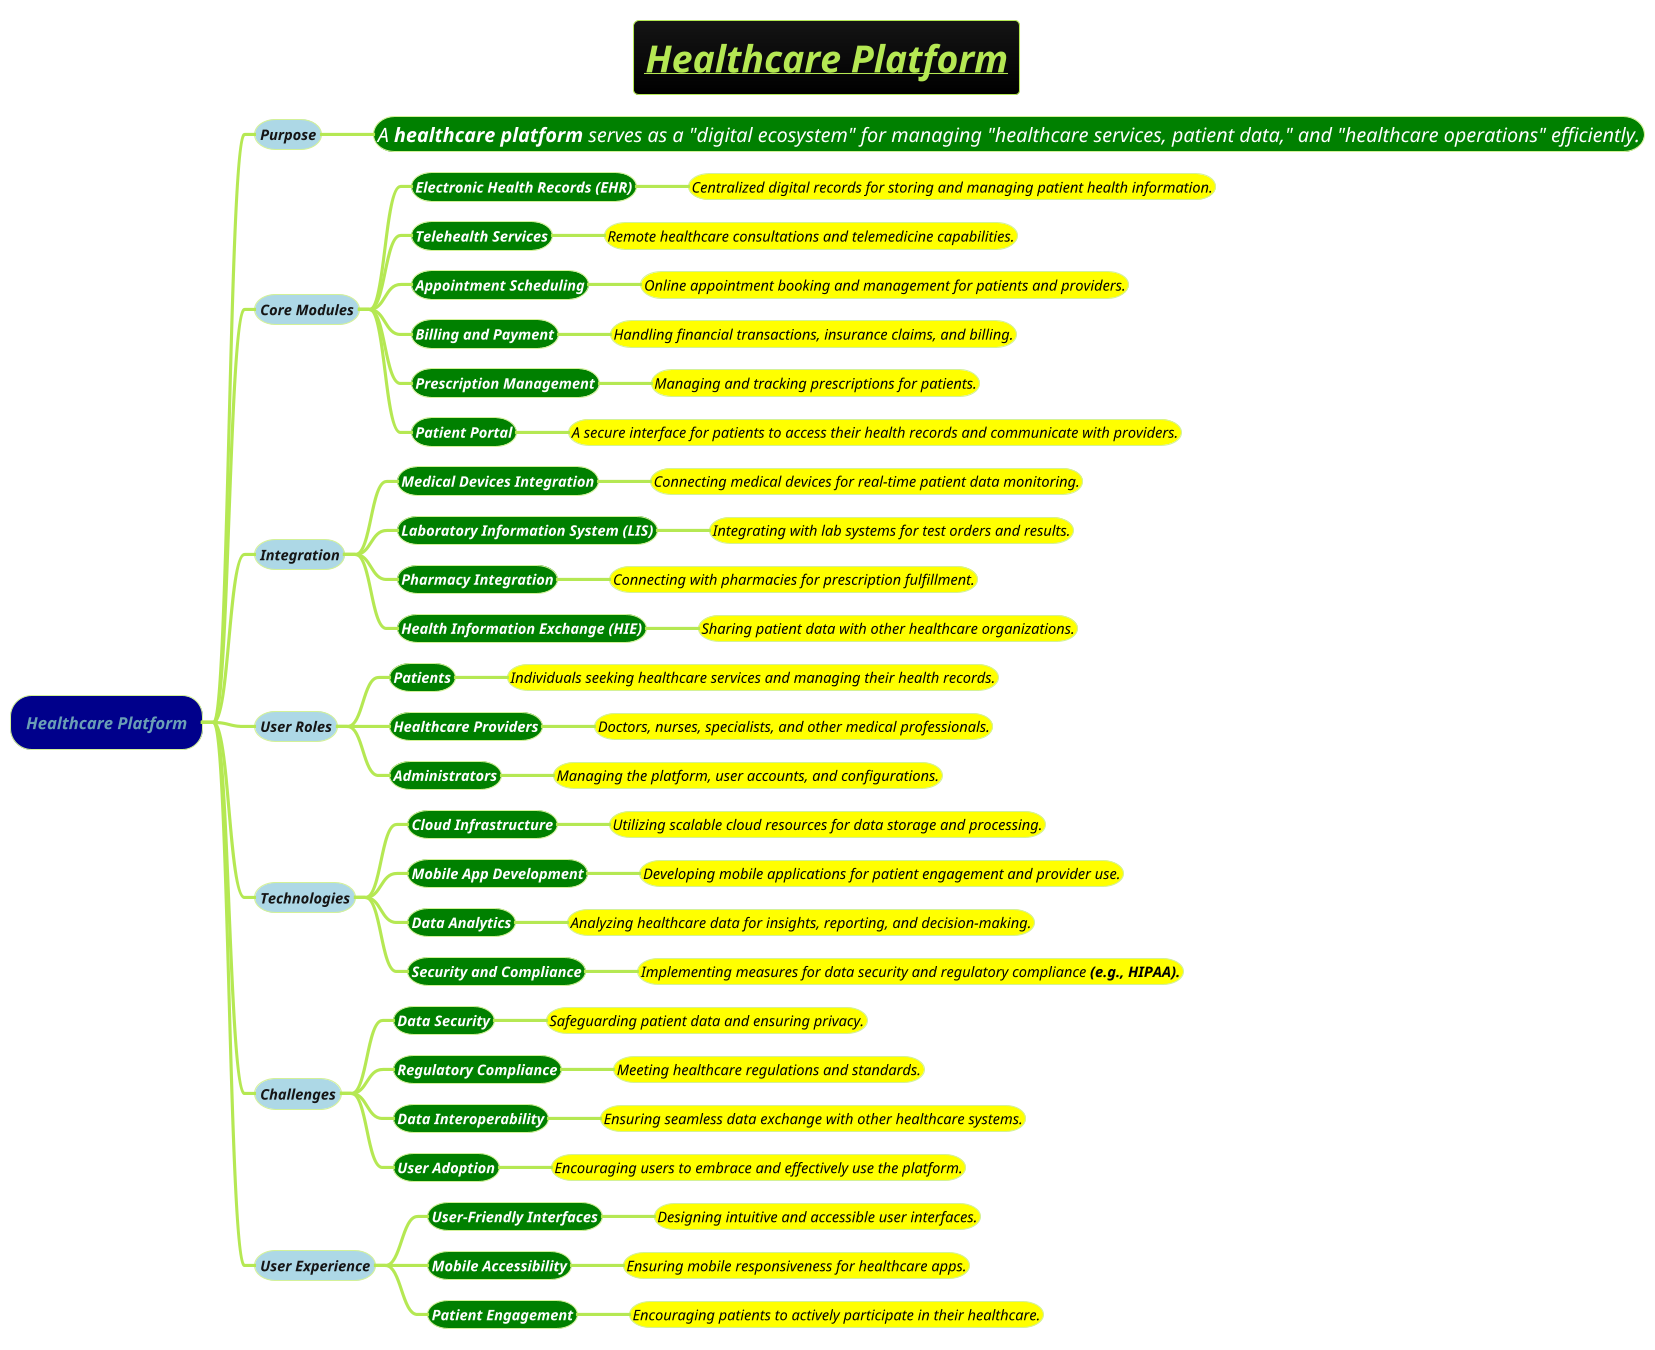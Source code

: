 @startmindmap
title =<i><u><b>Healthcare Platform

!theme hacker


*[#darkblue] <i>Healthcare Platform
**[#lightblue] <i><size:14>Purpose
***[#green] <color #white><i><size:19>A **healthcare platform** serves as a "digital ecosystem" for managing "healthcare services, patient data," and "healthcare operations" efficiently.

**[#lightblue] <i><size:14>Core Modules
***[#green] <color #white><i><size:14><b>Electronic Health Records <b>(EHR)
****[#yellow] <i><size:14><color #black>Centralized digital records for storing and managing patient health information.
***[#green] <color #white><i><size:14><b>Telehealth Services
****[#yellow] <i><size:14><color #black>Remote healthcare consultations and telemedicine capabilities.
***[#green] <color #white><i><size:14><b>Appointment Scheduling
****[#yellow] <i><size:14><color #black>Online appointment booking and management for patients and providers.
***[#green] <color #white><i><size:14><b>Billing and Payment
****[#yellow] <i><size:14><color #black>Handling financial transactions, insurance claims, and billing.
***[#green] <color #white><i><size:14><b>Prescription Management
****[#yellow] <i><size:14><color #black>Managing and tracking prescriptions for patients.
***[#green] <color #white><i><size:14><b>Patient Portal
****[#yellow] <i><size:14><color #black>A secure interface for patients to access their health records and communicate with providers.

**[#lightblue] <i><size:14>Integration
***[#green] <color #white><i><size:14><b>Medical Devices Integration
****[#yellow] <i><size:14><color #black>Connecting medical devices for real-time patient data monitoring.
***[#green] <color #white><i><size:14><b>Laboratory Information System <b>(LIS)
****[#yellow] <i><size:14><color #black>Integrating with lab systems for test orders and results.
***[#green] <color #white><i><size:14><b>Pharmacy Integration
****[#yellow] <i><size:14><color #black>Connecting with pharmacies for prescription fulfillment.
***[#green] <color #white><i><size:14><b>Health Information Exchange <b>(HIE)
****[#yellow] <i><size:14><color #black>Sharing patient data with other healthcare organizations.

**[#lightblue] <i><size:14>User Roles
***[#green] <color #white><i><size:14><b>Patients
****[#yellow] <i><size:14><color #black>Individuals seeking healthcare services and managing their health records.
***[#green] <color #white><i><size:14><b>Healthcare Providers
****[#yellow] <i><size:14><color #black>Doctors, nurses, specialists, and other medical professionals.
***[#green] <color #white><i><size:14><b>Administrators
****[#yellow] <i><size:14><color #black>Managing the platform, user accounts, and configurations.

**[#lightblue] <i><size:14>Technologies
***[#green] <color #white><i><size:14><b>Cloud Infrastructure
****[#yellow] <i><size:14><color #black>Utilizing scalable cloud resources for data storage and processing.
***[#green] <color #white><i><size:14><b>Mobile App Development
****[#yellow] <i><size:14><color #black>Developing mobile applications for patient engagement and provider use.
***[#green] <color #white><i><size:14><b>Data Analytics
****[#yellow] <i><size:14><color #black>Analyzing healthcare data for insights, reporting, and decision-making.
***[#green] <color #white><i><size:14><b>Security and Compliance
****[#yellow] <i><size:14><color #black>Implementing measures for data security and regulatory compliance <b>(e.g., HIPAA).

**[#lightblue] <i><size:14>Challenges
***[#green] <color #white><i><size:14><b>Data Security
****[#yellow] <i><size:14><color #black>Safeguarding patient data and ensuring privacy.
***[#green] <color #white><i><size:14><b>Regulatory Compliance
****[#yellow] <i><size:14><color #black>Meeting healthcare regulations and standards.
***[#green] <color #white><i><size:14><b>Data Interoperability
****[#yellow] <i><size:14><color #black>Ensuring seamless data exchange with other healthcare systems.
***[#green] <color #white><i><size:14><b>User Adoption
****[#yellow] <i><size:14><color #black>Encouraging users to embrace and effectively use the platform.

**[#lightblue] <i><size:14>User Experience
***[#green] <color #white><i><size:14><b>User-Friendly Interfaces
****[#yellow] <i><size:14><color #black>Designing intuitive and accessible user interfaces.
***[#green] <color #white><i><size:14><b>Mobile Accessibility
****[#yellow] <i><size:14><color #black>Ensuring mobile responsiveness for healthcare apps.
***[#green] <color #white><i><size:14><b>Patient Engagement
****[#yellow] <i><size:14><color #black>Encouraging patients to actively participate in their healthcare.

@endmindmap
